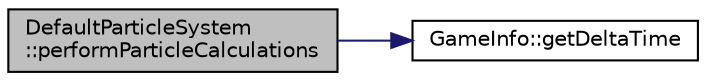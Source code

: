 digraph "DefaultParticleSystem::performParticleCalculations"
{
 // INTERACTIVE_SVG=YES
 // LATEX_PDF_SIZE
  edge [fontname="Helvetica",fontsize="10",labelfontname="Helvetica",labelfontsize="10"];
  node [fontname="Helvetica",fontsize="10",shape=record];
  rankdir="LR";
  Node1 [label="DefaultParticleSystem\l::performParticleCalculations",height=0.2,width=0.4,color="black", fillcolor="grey75", style="filled", fontcolor="black",tooltip=" "];
  Node1 -> Node2 [color="midnightblue",fontsize="10",style="solid",fontname="Helvetica"];
  Node2 [label="GameInfo::getDeltaTime",height=0.2,width=0.4,color="black", fillcolor="white", style="filled",URL="$d4/d58/namespace_game_info.html#aa6186a79a90a3fcd2556c4282b20a077",tooltip=" "];
}
